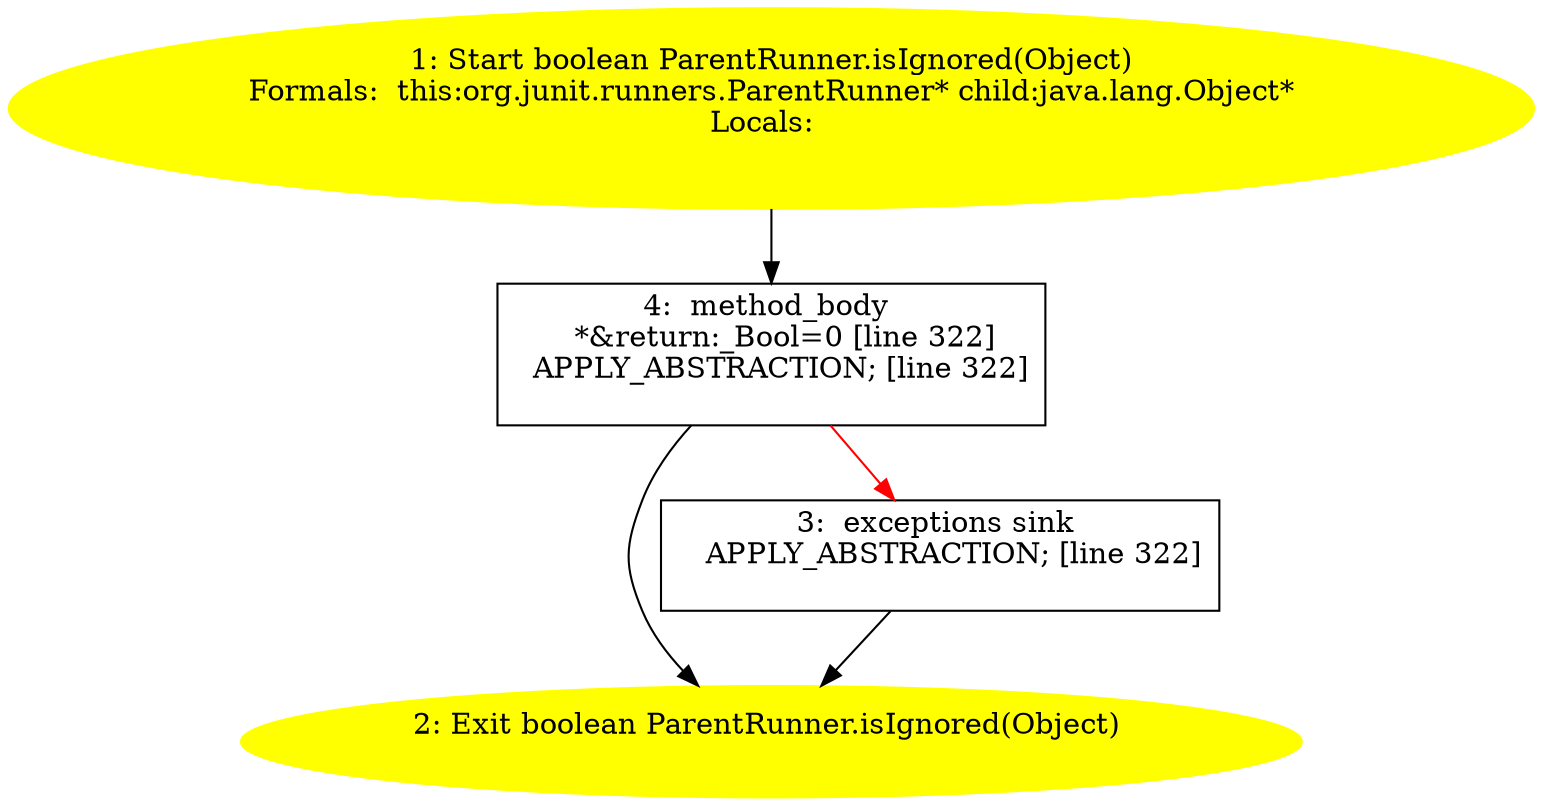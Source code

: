 /* @generated */
digraph cfg {
"org.junit.runners.ParentRunner.isIgnored(java.lang.Object):boolean.0195b7f5e8942bf2ccd921a2648caa28_1" [label="1: Start boolean ParentRunner.isIgnored(Object)\nFormals:  this:org.junit.runners.ParentRunner* child:java.lang.Object*\nLocals:  \n  " color=yellow style=filled]
	

	 "org.junit.runners.ParentRunner.isIgnored(java.lang.Object):boolean.0195b7f5e8942bf2ccd921a2648caa28_1" -> "org.junit.runners.ParentRunner.isIgnored(java.lang.Object):boolean.0195b7f5e8942bf2ccd921a2648caa28_4" ;
"org.junit.runners.ParentRunner.isIgnored(java.lang.Object):boolean.0195b7f5e8942bf2ccd921a2648caa28_2" [label="2: Exit boolean ParentRunner.isIgnored(Object) \n  " color=yellow style=filled]
	

"org.junit.runners.ParentRunner.isIgnored(java.lang.Object):boolean.0195b7f5e8942bf2ccd921a2648caa28_3" [label="3:  exceptions sink \n   APPLY_ABSTRACTION; [line 322]\n " shape="box"]
	

	 "org.junit.runners.ParentRunner.isIgnored(java.lang.Object):boolean.0195b7f5e8942bf2ccd921a2648caa28_3" -> "org.junit.runners.ParentRunner.isIgnored(java.lang.Object):boolean.0195b7f5e8942bf2ccd921a2648caa28_2" ;
"org.junit.runners.ParentRunner.isIgnored(java.lang.Object):boolean.0195b7f5e8942bf2ccd921a2648caa28_4" [label="4:  method_body \n   *&return:_Bool=0 [line 322]\n  APPLY_ABSTRACTION; [line 322]\n " shape="box"]
	

	 "org.junit.runners.ParentRunner.isIgnored(java.lang.Object):boolean.0195b7f5e8942bf2ccd921a2648caa28_4" -> "org.junit.runners.ParentRunner.isIgnored(java.lang.Object):boolean.0195b7f5e8942bf2ccd921a2648caa28_2" ;
	 "org.junit.runners.ParentRunner.isIgnored(java.lang.Object):boolean.0195b7f5e8942bf2ccd921a2648caa28_4" -> "org.junit.runners.ParentRunner.isIgnored(java.lang.Object):boolean.0195b7f5e8942bf2ccd921a2648caa28_3" [color="red" ];
}
